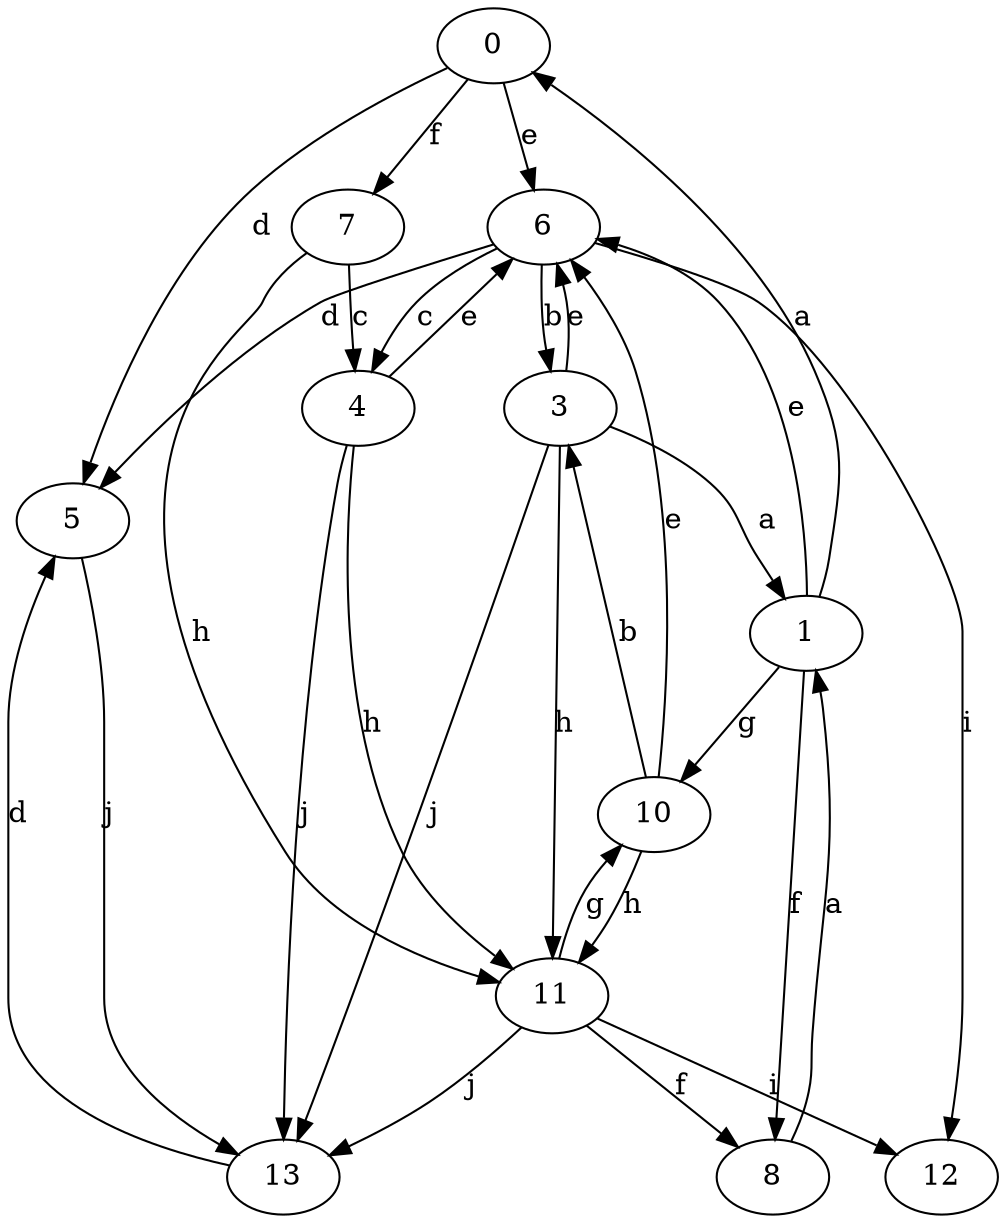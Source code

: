 strict digraph  {
0;
1;
3;
4;
5;
6;
7;
8;
10;
11;
12;
13;
0 -> 5  [label=d];
0 -> 6  [label=e];
0 -> 7  [label=f];
1 -> 0  [label=a];
1 -> 6  [label=e];
1 -> 8  [label=f];
1 -> 10  [label=g];
3 -> 1  [label=a];
3 -> 6  [label=e];
3 -> 11  [label=h];
3 -> 13  [label=j];
4 -> 6  [label=e];
4 -> 11  [label=h];
4 -> 13  [label=j];
5 -> 13  [label=j];
6 -> 3  [label=b];
6 -> 4  [label=c];
6 -> 5  [label=d];
6 -> 12  [label=i];
7 -> 4  [label=c];
7 -> 11  [label=h];
8 -> 1  [label=a];
10 -> 3  [label=b];
10 -> 6  [label=e];
10 -> 11  [label=h];
11 -> 8  [label=f];
11 -> 10  [label=g];
11 -> 12  [label=i];
11 -> 13  [label=j];
13 -> 5  [label=d];
}
